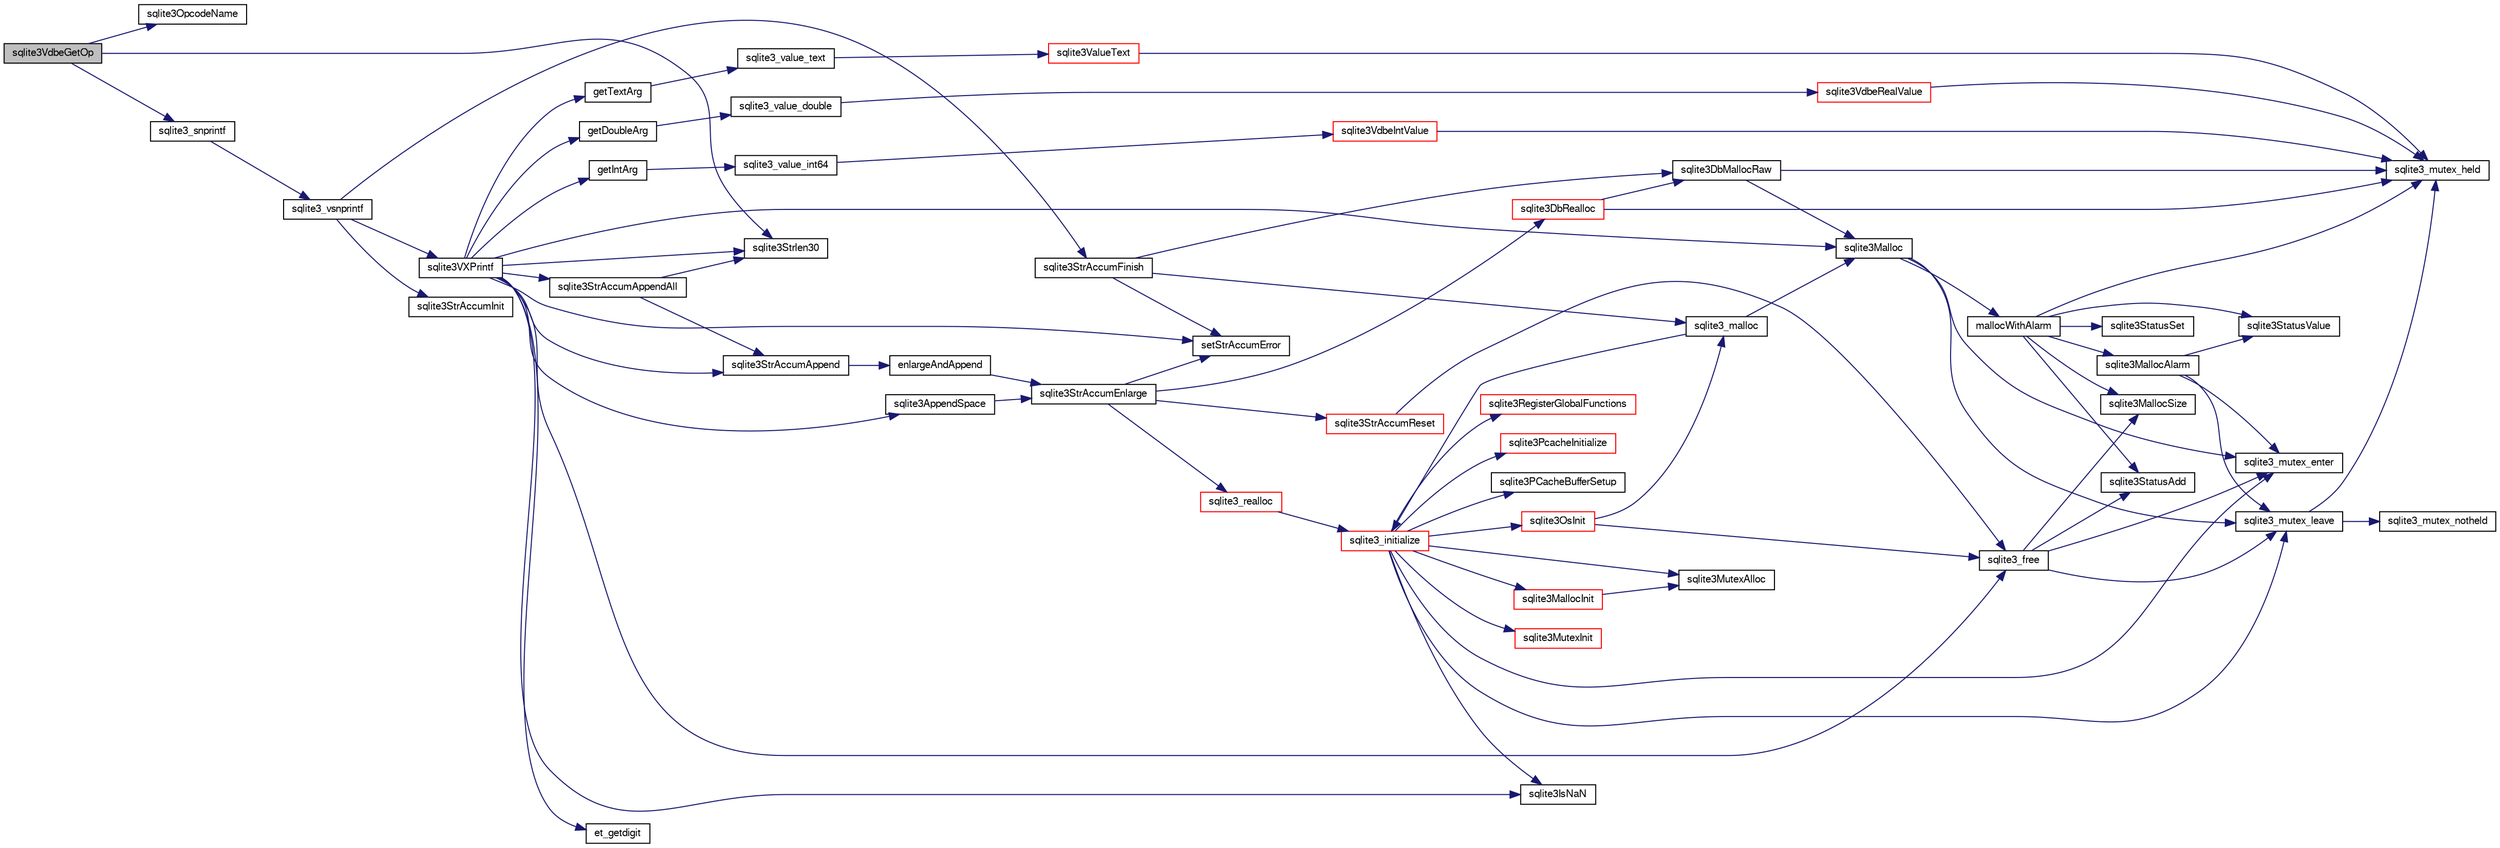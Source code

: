 digraph "sqlite3VdbeGetOp"
{
  edge [fontname="FreeSans",fontsize="10",labelfontname="FreeSans",labelfontsize="10"];
  node [fontname="FreeSans",fontsize="10",shape=record];
  rankdir="LR";
  Node755897 [label="sqlite3VdbeGetOp",height=0.2,width=0.4,color="black", fillcolor="grey75", style="filled", fontcolor="black"];
  Node755897 -> Node755898 [color="midnightblue",fontsize="10",style="solid",fontname="FreeSans"];
  Node755898 [label="sqlite3OpcodeName",height=0.2,width=0.4,color="black", fillcolor="white", style="filled",URL="$sqlite3_8c.html#a19b314c1960c7fb6ef2038ed53a87aae"];
  Node755897 -> Node755899 [color="midnightblue",fontsize="10",style="solid",fontname="FreeSans"];
  Node755899 [label="sqlite3Strlen30",height=0.2,width=0.4,color="black", fillcolor="white", style="filled",URL="$sqlite3_8c.html#a3dcd80ba41f1a308193dee74857b62a7"];
  Node755897 -> Node755900 [color="midnightblue",fontsize="10",style="solid",fontname="FreeSans"];
  Node755900 [label="sqlite3_snprintf",height=0.2,width=0.4,color="black", fillcolor="white", style="filled",URL="$sqlite3_8c.html#aa2695a752e971577f5784122f2013c40"];
  Node755900 -> Node755901 [color="midnightblue",fontsize="10",style="solid",fontname="FreeSans"];
  Node755901 [label="sqlite3_vsnprintf",height=0.2,width=0.4,color="black", fillcolor="white", style="filled",URL="$sqlite3_8c.html#a0862c03aea71d62847e452aa655add42"];
  Node755901 -> Node755902 [color="midnightblue",fontsize="10",style="solid",fontname="FreeSans"];
  Node755902 [label="sqlite3StrAccumInit",height=0.2,width=0.4,color="black", fillcolor="white", style="filled",URL="$sqlite3_8c.html#aabf95e113b9d54d519cd15a56215f560"];
  Node755901 -> Node755903 [color="midnightblue",fontsize="10",style="solid",fontname="FreeSans"];
  Node755903 [label="sqlite3VXPrintf",height=0.2,width=0.4,color="black", fillcolor="white", style="filled",URL="$sqlite3_8c.html#a63c25806c9bd4a2b76f9a0eb232c6bde"];
  Node755903 -> Node755904 [color="midnightblue",fontsize="10",style="solid",fontname="FreeSans"];
  Node755904 [label="sqlite3StrAccumAppend",height=0.2,width=0.4,color="black", fillcolor="white", style="filled",URL="$sqlite3_8c.html#a56664fa33def33c5a5245b623441d5e0"];
  Node755904 -> Node755905 [color="midnightblue",fontsize="10",style="solid",fontname="FreeSans"];
  Node755905 [label="enlargeAndAppend",height=0.2,width=0.4,color="black", fillcolor="white", style="filled",URL="$sqlite3_8c.html#a25b21e61dc0883d849890eaa8a18088a"];
  Node755905 -> Node755906 [color="midnightblue",fontsize="10",style="solid",fontname="FreeSans"];
  Node755906 [label="sqlite3StrAccumEnlarge",height=0.2,width=0.4,color="black", fillcolor="white", style="filled",URL="$sqlite3_8c.html#a38976500a97c69d65086eeccca82dd96"];
  Node755906 -> Node755907 [color="midnightblue",fontsize="10",style="solid",fontname="FreeSans"];
  Node755907 [label="setStrAccumError",height=0.2,width=0.4,color="black", fillcolor="white", style="filled",URL="$sqlite3_8c.html#a3dc479a1fc8ba1ab8edfe51f8a0b102c"];
  Node755906 -> Node755908 [color="midnightblue",fontsize="10",style="solid",fontname="FreeSans"];
  Node755908 [label="sqlite3StrAccumReset",height=0.2,width=0.4,color="red", fillcolor="white", style="filled",URL="$sqlite3_8c.html#ad7e70f4ec9d2fa3a63a371e2c7c555d8"];
  Node755908 -> Node755915 [color="midnightblue",fontsize="10",style="solid",fontname="FreeSans"];
  Node755915 [label="sqlite3_free",height=0.2,width=0.4,color="black", fillcolor="white", style="filled",URL="$sqlite3_8c.html#a6552349e36a8a691af5487999ab09519"];
  Node755915 -> Node755916 [color="midnightblue",fontsize="10",style="solid",fontname="FreeSans"];
  Node755916 [label="sqlite3_mutex_enter",height=0.2,width=0.4,color="black", fillcolor="white", style="filled",URL="$sqlite3_8c.html#a1c12cde690bd89f104de5cbad12a6bf5"];
  Node755915 -> Node755917 [color="midnightblue",fontsize="10",style="solid",fontname="FreeSans"];
  Node755917 [label="sqlite3StatusAdd",height=0.2,width=0.4,color="black", fillcolor="white", style="filled",URL="$sqlite3_8c.html#afa029f93586aeab4cc85360905dae9cd"];
  Node755915 -> Node755913 [color="midnightblue",fontsize="10",style="solid",fontname="FreeSans"];
  Node755913 [label="sqlite3MallocSize",height=0.2,width=0.4,color="black", fillcolor="white", style="filled",URL="$sqlite3_8c.html#acf5d2a5f35270bafb050bd2def576955"];
  Node755915 -> Node755918 [color="midnightblue",fontsize="10",style="solid",fontname="FreeSans"];
  Node755918 [label="sqlite3_mutex_leave",height=0.2,width=0.4,color="black", fillcolor="white", style="filled",URL="$sqlite3_8c.html#a5838d235601dbd3c1fa993555c6bcc93"];
  Node755918 -> Node755910 [color="midnightblue",fontsize="10",style="solid",fontname="FreeSans"];
  Node755910 [label="sqlite3_mutex_held",height=0.2,width=0.4,color="black", fillcolor="white", style="filled",URL="$sqlite3_8c.html#acf77da68932b6bc163c5e68547ecc3e7"];
  Node755918 -> Node755919 [color="midnightblue",fontsize="10",style="solid",fontname="FreeSans"];
  Node755919 [label="sqlite3_mutex_notheld",height=0.2,width=0.4,color="black", fillcolor="white", style="filled",URL="$sqlite3_8c.html#a83967c837c1c000d3b5adcfaa688f5dc"];
  Node755906 -> Node755920 [color="midnightblue",fontsize="10",style="solid",fontname="FreeSans"];
  Node755920 [label="sqlite3DbRealloc",height=0.2,width=0.4,color="red", fillcolor="white", style="filled",URL="$sqlite3_8c.html#ae028f4902a9d29bcaf310ff289ee87dc"];
  Node755920 -> Node755910 [color="midnightblue",fontsize="10",style="solid",fontname="FreeSans"];
  Node755920 -> Node755921 [color="midnightblue",fontsize="10",style="solid",fontname="FreeSans"];
  Node755921 [label="sqlite3DbMallocRaw",height=0.2,width=0.4,color="black", fillcolor="white", style="filled",URL="$sqlite3_8c.html#abbe8be0cf7175e11ddc3e2218fad924e"];
  Node755921 -> Node755910 [color="midnightblue",fontsize="10",style="solid",fontname="FreeSans"];
  Node755921 -> Node755922 [color="midnightblue",fontsize="10",style="solid",fontname="FreeSans"];
  Node755922 [label="sqlite3Malloc",height=0.2,width=0.4,color="black", fillcolor="white", style="filled",URL="$sqlite3_8c.html#a361a2eaa846b1885f123abe46f5d8b2b"];
  Node755922 -> Node755916 [color="midnightblue",fontsize="10",style="solid",fontname="FreeSans"];
  Node755922 -> Node755923 [color="midnightblue",fontsize="10",style="solid",fontname="FreeSans"];
  Node755923 [label="mallocWithAlarm",height=0.2,width=0.4,color="black", fillcolor="white", style="filled",URL="$sqlite3_8c.html#ab070d5cf8e48ec8a6a43cf025d48598b"];
  Node755923 -> Node755910 [color="midnightblue",fontsize="10",style="solid",fontname="FreeSans"];
  Node755923 -> Node755924 [color="midnightblue",fontsize="10",style="solid",fontname="FreeSans"];
  Node755924 [label="sqlite3StatusSet",height=0.2,width=0.4,color="black", fillcolor="white", style="filled",URL="$sqlite3_8c.html#afec7586c01fcb5ea17dc9d7725a589d9"];
  Node755923 -> Node755925 [color="midnightblue",fontsize="10",style="solid",fontname="FreeSans"];
  Node755925 [label="sqlite3StatusValue",height=0.2,width=0.4,color="black", fillcolor="white", style="filled",URL="$sqlite3_8c.html#a30b8ac296c6e200c1fa57708d52c6ef6"];
  Node755923 -> Node755926 [color="midnightblue",fontsize="10",style="solid",fontname="FreeSans"];
  Node755926 [label="sqlite3MallocAlarm",height=0.2,width=0.4,color="black", fillcolor="white", style="filled",URL="$sqlite3_8c.html#ada66988e8471d1198f3219c062377508"];
  Node755926 -> Node755925 [color="midnightblue",fontsize="10",style="solid",fontname="FreeSans"];
  Node755926 -> Node755918 [color="midnightblue",fontsize="10",style="solid",fontname="FreeSans"];
  Node755926 -> Node755916 [color="midnightblue",fontsize="10",style="solid",fontname="FreeSans"];
  Node755923 -> Node755913 [color="midnightblue",fontsize="10",style="solid",fontname="FreeSans"];
  Node755923 -> Node755917 [color="midnightblue",fontsize="10",style="solid",fontname="FreeSans"];
  Node755922 -> Node755918 [color="midnightblue",fontsize="10",style="solid",fontname="FreeSans"];
  Node755906 -> Node756100 [color="midnightblue",fontsize="10",style="solid",fontname="FreeSans"];
  Node756100 [label="sqlite3_realloc",height=0.2,width=0.4,color="red", fillcolor="white", style="filled",URL="$sqlite3_8c.html#a822d9e42f6ab4b2ec803f311aeb9618d"];
  Node756100 -> Node755928 [color="midnightblue",fontsize="10",style="solid",fontname="FreeSans"];
  Node755928 [label="sqlite3_initialize",height=0.2,width=0.4,color="red", fillcolor="white", style="filled",URL="$sqlite3_8c.html#ab0c0ee2d5d4cf8b28e9572296a8861df"];
  Node755928 -> Node755929 [color="midnightblue",fontsize="10",style="solid",fontname="FreeSans"];
  Node755929 [label="sqlite3MutexInit",height=0.2,width=0.4,color="red", fillcolor="white", style="filled",URL="$sqlite3_8c.html#a7906afcdd1cdb3d0007eb932398a1158"];
  Node755928 -> Node755947 [color="midnightblue",fontsize="10",style="solid",fontname="FreeSans"];
  Node755947 [label="sqlite3MutexAlloc",height=0.2,width=0.4,color="black", fillcolor="white", style="filled",URL="$sqlite3_8c.html#a0e3f432ee581f6876b590e7ad7e84e19"];
  Node755928 -> Node755916 [color="midnightblue",fontsize="10",style="solid",fontname="FreeSans"];
  Node755928 -> Node755948 [color="midnightblue",fontsize="10",style="solid",fontname="FreeSans"];
  Node755948 [label="sqlite3MallocInit",height=0.2,width=0.4,color="red", fillcolor="white", style="filled",URL="$sqlite3_8c.html#a9e06f9e7cad0d83ce80ab493c9533552"];
  Node755948 -> Node755947 [color="midnightblue",fontsize="10",style="solid",fontname="FreeSans"];
  Node755928 -> Node755918 [color="midnightblue",fontsize="10",style="solid",fontname="FreeSans"];
  Node755928 -> Node755990 [color="midnightblue",fontsize="10",style="solid",fontname="FreeSans"];
  Node755990 [label="sqlite3RegisterGlobalFunctions",height=0.2,width=0.4,color="red", fillcolor="white", style="filled",URL="$sqlite3_8c.html#a9f75bd111010f29e1b8d74344473c4ec"];
  Node755928 -> Node756168 [color="midnightblue",fontsize="10",style="solid",fontname="FreeSans"];
  Node756168 [label="sqlite3PcacheInitialize",height=0.2,width=0.4,color="red", fillcolor="white", style="filled",URL="$sqlite3_8c.html#a2902c61ddc88bea002c4d69fe4052b1f"];
  Node755928 -> Node756169 [color="midnightblue",fontsize="10",style="solid",fontname="FreeSans"];
  Node756169 [label="sqlite3OsInit",height=0.2,width=0.4,color="red", fillcolor="white", style="filled",URL="$sqlite3_8c.html#afeaa886fe1ca086a30fd278b1d069762"];
  Node756169 -> Node755954 [color="midnightblue",fontsize="10",style="solid",fontname="FreeSans"];
  Node755954 [label="sqlite3_malloc",height=0.2,width=0.4,color="black", fillcolor="white", style="filled",URL="$sqlite3_8c.html#ac79dba55fc32b6a840cf5a9769bce7cd"];
  Node755954 -> Node755928 [color="midnightblue",fontsize="10",style="solid",fontname="FreeSans"];
  Node755954 -> Node755922 [color="midnightblue",fontsize="10",style="solid",fontname="FreeSans"];
  Node756169 -> Node755915 [color="midnightblue",fontsize="10",style="solid",fontname="FreeSans"];
  Node755928 -> Node756173 [color="midnightblue",fontsize="10",style="solid",fontname="FreeSans"];
  Node756173 [label="sqlite3PCacheBufferSetup",height=0.2,width=0.4,color="black", fillcolor="white", style="filled",URL="$sqlite3_8c.html#ad18a1eebefdfbc4254f473f7b0101937"];
  Node755928 -> Node756068 [color="midnightblue",fontsize="10",style="solid",fontname="FreeSans"];
  Node756068 [label="sqlite3IsNaN",height=0.2,width=0.4,color="black", fillcolor="white", style="filled",URL="$sqlite3_8c.html#aed4d78203877c3486765ccbc7feebb50"];
  Node755903 -> Node756175 [color="midnightblue",fontsize="10",style="solid",fontname="FreeSans"];
  Node756175 [label="getIntArg",height=0.2,width=0.4,color="black", fillcolor="white", style="filled",URL="$sqlite3_8c.html#abff258963dbd9205fb299851a64c67be"];
  Node756175 -> Node756059 [color="midnightblue",fontsize="10",style="solid",fontname="FreeSans"];
  Node756059 [label="sqlite3_value_int64",height=0.2,width=0.4,color="black", fillcolor="white", style="filled",URL="$sqlite3_8c.html#ab38d8627f4750672e72712df0b709e0d"];
  Node756059 -> Node756047 [color="midnightblue",fontsize="10",style="solid",fontname="FreeSans"];
  Node756047 [label="sqlite3VdbeIntValue",height=0.2,width=0.4,color="red", fillcolor="white", style="filled",URL="$sqlite3_8c.html#a3dc28e3bfdbecf81633c3697a3aacd45"];
  Node756047 -> Node755910 [color="midnightblue",fontsize="10",style="solid",fontname="FreeSans"];
  Node755903 -> Node755922 [color="midnightblue",fontsize="10",style="solid",fontname="FreeSans"];
  Node755903 -> Node755907 [color="midnightblue",fontsize="10",style="solid",fontname="FreeSans"];
  Node755903 -> Node756176 [color="midnightblue",fontsize="10",style="solid",fontname="FreeSans"];
  Node756176 [label="getDoubleArg",height=0.2,width=0.4,color="black", fillcolor="white", style="filled",URL="$sqlite3_8c.html#a1cf25120072c85bd261983b24c12c3d9"];
  Node756176 -> Node756063 [color="midnightblue",fontsize="10",style="solid",fontname="FreeSans"];
  Node756063 [label="sqlite3_value_double",height=0.2,width=0.4,color="black", fillcolor="white", style="filled",URL="$sqlite3_8c.html#a3e50c1a2dd484a8b6911c9d163816b88"];
  Node756063 -> Node756064 [color="midnightblue",fontsize="10",style="solid",fontname="FreeSans"];
  Node756064 [label="sqlite3VdbeRealValue",height=0.2,width=0.4,color="red", fillcolor="white", style="filled",URL="$sqlite3_8c.html#a5bf943a4f9a5516911b3bc610e3d64e0"];
  Node756064 -> Node755910 [color="midnightblue",fontsize="10",style="solid",fontname="FreeSans"];
  Node755903 -> Node756068 [color="midnightblue",fontsize="10",style="solid",fontname="FreeSans"];
  Node755903 -> Node755899 [color="midnightblue",fontsize="10",style="solid",fontname="FreeSans"];
  Node755903 -> Node756177 [color="midnightblue",fontsize="10",style="solid",fontname="FreeSans"];
  Node756177 [label="et_getdigit",height=0.2,width=0.4,color="black", fillcolor="white", style="filled",URL="$sqlite3_8c.html#a40c5a308749ad07cc2397a53e081bff0"];
  Node755903 -> Node756178 [color="midnightblue",fontsize="10",style="solid",fontname="FreeSans"];
  Node756178 [label="getTextArg",height=0.2,width=0.4,color="black", fillcolor="white", style="filled",URL="$sqlite3_8c.html#afbb41850423ef20071cefaab0431e04d"];
  Node756178 -> Node755993 [color="midnightblue",fontsize="10",style="solid",fontname="FreeSans"];
  Node755993 [label="sqlite3_value_text",height=0.2,width=0.4,color="black", fillcolor="white", style="filled",URL="$sqlite3_8c.html#aef2ace3239e6dd59c74110faa70f8171"];
  Node755993 -> Node755994 [color="midnightblue",fontsize="10",style="solid",fontname="FreeSans"];
  Node755994 [label="sqlite3ValueText",height=0.2,width=0.4,color="red", fillcolor="white", style="filled",URL="$sqlite3_8c.html#ad567a94e52d1adf81f4857fdba00a59b"];
  Node755994 -> Node755910 [color="midnightblue",fontsize="10",style="solid",fontname="FreeSans"];
  Node755903 -> Node756179 [color="midnightblue",fontsize="10",style="solid",fontname="FreeSans"];
  Node756179 [label="sqlite3StrAccumAppendAll",height=0.2,width=0.4,color="black", fillcolor="white", style="filled",URL="$sqlite3_8c.html#acaf8f3e4f99a3c3a4a77e9c987547289"];
  Node756179 -> Node755904 [color="midnightblue",fontsize="10",style="solid",fontname="FreeSans"];
  Node756179 -> Node755899 [color="midnightblue",fontsize="10",style="solid",fontname="FreeSans"];
  Node755903 -> Node756180 [color="midnightblue",fontsize="10",style="solid",fontname="FreeSans"];
  Node756180 [label="sqlite3AppendSpace",height=0.2,width=0.4,color="black", fillcolor="white", style="filled",URL="$sqlite3_8c.html#aefd38a5afc0020d4a93855c3ee7c63a8"];
  Node756180 -> Node755906 [color="midnightblue",fontsize="10",style="solid",fontname="FreeSans"];
  Node755903 -> Node755915 [color="midnightblue",fontsize="10",style="solid",fontname="FreeSans"];
  Node755901 -> Node755953 [color="midnightblue",fontsize="10",style="solid",fontname="FreeSans"];
  Node755953 [label="sqlite3StrAccumFinish",height=0.2,width=0.4,color="black", fillcolor="white", style="filled",URL="$sqlite3_8c.html#adb7f26b10ac1b847db6f000ef4c2e2ba"];
  Node755953 -> Node755921 [color="midnightblue",fontsize="10",style="solid",fontname="FreeSans"];
  Node755953 -> Node755954 [color="midnightblue",fontsize="10",style="solid",fontname="FreeSans"];
  Node755953 -> Node755907 [color="midnightblue",fontsize="10",style="solid",fontname="FreeSans"];
}
